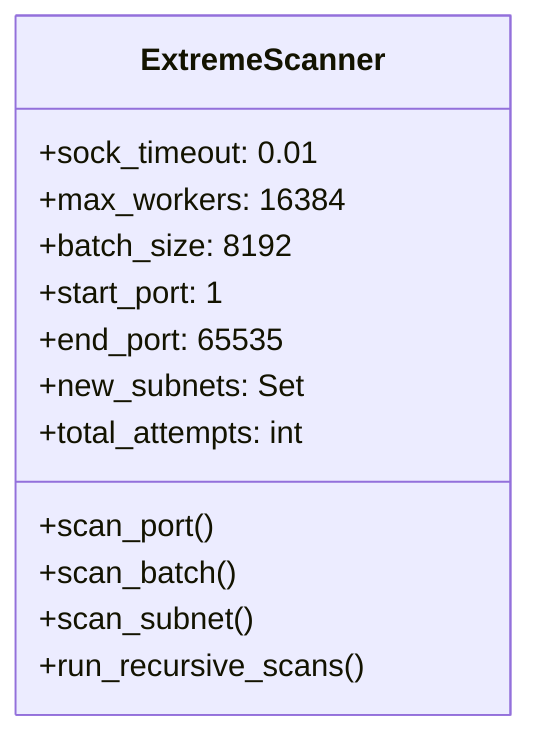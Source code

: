 classDiagram
    class ExtremeScanner {
        +sock_timeout: 0.01
        +max_workers: 16384
        +batch_size: 8192
        +start_port: 1
        +end_port: 65535
        +new_subnets: Set
        +total_attempts: int
        +scan_port()
        +scan_batch()
        +scan_subnet()
        +run_recursive_scans()
    }